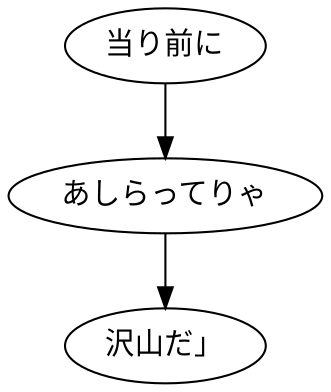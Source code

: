 digraph graph6252 {
	node0 [label="当り前に"];
	node1 [label="あしらってりゃ"];
	node2 [label="沢山だ」"];
	node0 -> node1;
	node1 -> node2;
}
